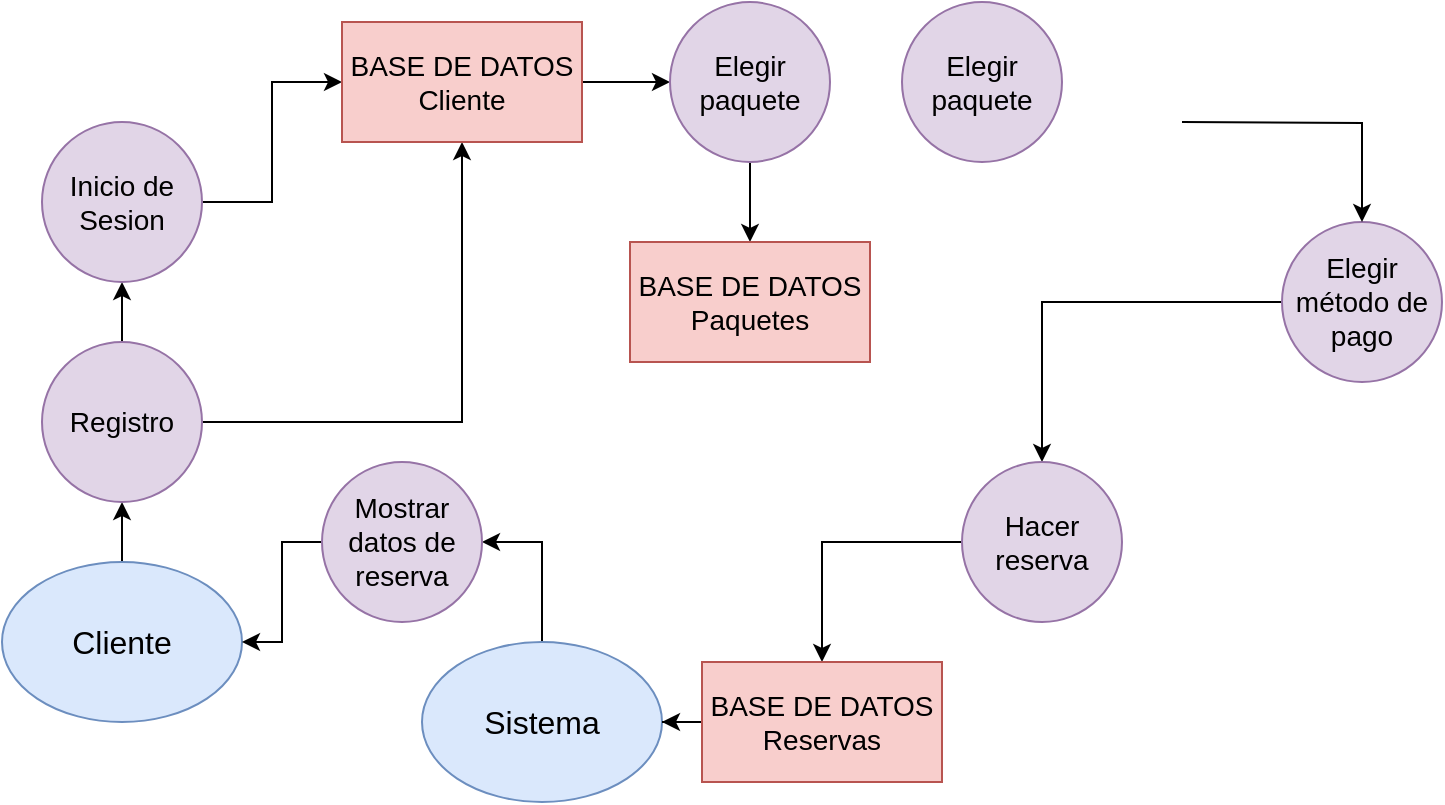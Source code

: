 <mxfile version="20.5.1" type="google"><diagram id="ItV2fQ1bkQB6GlMUejFi" name="Página-1"><mxGraphModel grid="1" page="1" gridSize="10" guides="1" tooltips="1" connect="1" arrows="1" fold="1" pageScale="1" pageWidth="827" pageHeight="1169" math="0" shadow="0"><root><mxCell id="0"/><mxCell id="1" parent="0"/><mxCell id="E-KcVc8cDqpVbWUztPSS-11" style="edgeStyle=orthogonalEdgeStyle;rounded=0;orthogonalLoop=1;jettySize=auto;html=1;entryX=0.5;entryY=1;entryDx=0;entryDy=0;fontSize=14;" edge="1" parent="1" source="E-KcVc8cDqpVbWUztPSS-1" target="E-KcVc8cDqpVbWUztPSS-6"><mxGeometry relative="1" as="geometry"/></mxCell><mxCell id="E-KcVc8cDqpVbWUztPSS-1" value="Cliente" style="ellipse;whiteSpace=wrap;html=1;fillColor=#dae8fc;strokeColor=#6c8ebf;fontSize=16;" vertex="1" parent="1"><mxGeometry x="40" y="320" width="120" height="80" as="geometry"/></mxCell><mxCell id="E-KcVc8cDqpVbWUztPSS-33" style="edgeStyle=orthogonalEdgeStyle;rounded=0;orthogonalLoop=1;jettySize=auto;html=1;entryX=1;entryY=0.5;entryDx=0;entryDy=0;fontSize=14;" edge="1" parent="1" source="E-KcVc8cDqpVbWUztPSS-5" target="E-KcVc8cDqpVbWUztPSS-32"><mxGeometry relative="1" as="geometry"/></mxCell><mxCell id="E-KcVc8cDqpVbWUztPSS-5" value="Sistema" style="ellipse;whiteSpace=wrap;html=1;fillColor=#dae8fc;strokeColor=#6c8ebf;fontSize=16;" vertex="1" parent="1"><mxGeometry x="250" y="360" width="120" height="80" as="geometry"/></mxCell><mxCell id="E-KcVc8cDqpVbWUztPSS-12" style="edgeStyle=orthogonalEdgeStyle;rounded=0;orthogonalLoop=1;jettySize=auto;html=1;entryX=0.5;entryY=1;entryDx=0;entryDy=0;fontSize=14;" edge="1" parent="1" source="E-KcVc8cDqpVbWUztPSS-6" target="E-KcVc8cDqpVbWUztPSS-7"><mxGeometry relative="1" as="geometry"/></mxCell><mxCell id="E-KcVc8cDqpVbWUztPSS-13" style="edgeStyle=orthogonalEdgeStyle;rounded=0;orthogonalLoop=1;jettySize=auto;html=1;fontSize=14;" edge="1" parent="1" source="E-KcVc8cDqpVbWUztPSS-6" target="E-KcVc8cDqpVbWUztPSS-8"><mxGeometry relative="1" as="geometry"/></mxCell><mxCell id="E-KcVc8cDqpVbWUztPSS-6" value="Registro" style="ellipse;whiteSpace=wrap;html=1;aspect=fixed;fillColor=#e1d5e7;strokeColor=#9673a6;fontSize=14;" vertex="1" parent="1"><mxGeometry x="60" y="210" width="80" height="80" as="geometry"/></mxCell><mxCell id="E-KcVc8cDqpVbWUztPSS-9" style="edgeStyle=orthogonalEdgeStyle;rounded=0;orthogonalLoop=1;jettySize=auto;html=1;entryX=0;entryY=0.5;entryDx=0;entryDy=0;fontSize=14;" edge="1" parent="1" source="E-KcVc8cDqpVbWUztPSS-7" target="E-KcVc8cDqpVbWUztPSS-8"><mxGeometry relative="1" as="geometry"/></mxCell><mxCell id="E-KcVc8cDqpVbWUztPSS-7" value="Inicio de&lt;br&gt;Sesion" style="ellipse;whiteSpace=wrap;html=1;aspect=fixed;fillColor=#e1d5e7;strokeColor=#9673a6;fontSize=14;" vertex="1" parent="1"><mxGeometry x="60" y="100" width="80" height="80" as="geometry"/></mxCell><mxCell id="E-KcVc8cDqpVbWUztPSS-16" style="edgeStyle=orthogonalEdgeStyle;rounded=0;orthogonalLoop=1;jettySize=auto;html=1;entryX=0;entryY=0.5;entryDx=0;entryDy=0;fontSize=14;" edge="1" parent="1" source="E-KcVc8cDqpVbWUztPSS-8" target="E-KcVc8cDqpVbWUztPSS-15"><mxGeometry relative="1" as="geometry"/></mxCell><mxCell id="E-KcVc8cDqpVbWUztPSS-8" value="BASE DE DATOS&lt;br&gt;Cliente" style="rounded=0;whiteSpace=wrap;html=1;fontSize=14;fillColor=#f8cecc;strokeColor=#b85450;" vertex="1" parent="1"><mxGeometry x="210" y="50" width="120" height="60" as="geometry"/></mxCell><mxCell id="E-KcVc8cDqpVbWUztPSS-21" style="edgeStyle=orthogonalEdgeStyle;rounded=0;orthogonalLoop=1;jettySize=auto;html=1;entryX=0.5;entryY=0;entryDx=0;entryDy=0;fontSize=14;" edge="1" parent="1" source="E-KcVc8cDqpVbWUztPSS-15" target="E-KcVc8cDqpVbWUztPSS-19"><mxGeometry relative="1" as="geometry"/></mxCell><mxCell id="E-KcVc8cDqpVbWUztPSS-15" value="Elegir paquete" style="ellipse;whiteSpace=wrap;html=1;aspect=fixed;fillColor=#e1d5e7;strokeColor=#9673a6;fontSize=14;" vertex="1" parent="1"><mxGeometry x="374" y="40" width="80" height="80" as="geometry"/></mxCell><mxCell id="E-KcVc8cDqpVbWUztPSS-24" style="edgeStyle=orthogonalEdgeStyle;rounded=0;orthogonalLoop=1;jettySize=auto;html=1;entryX=0.5;entryY=0;entryDx=0;entryDy=0;fontSize=14;" edge="1" parent="1" source="E-KcVc8cDqpVbWUztPSS-17" target="E-KcVc8cDqpVbWUztPSS-23"><mxGeometry relative="1" as="geometry"/></mxCell><mxCell id="E-KcVc8cDqpVbWUztPSS-17" value="Elegir método de pago" style="ellipse;whiteSpace=wrap;html=1;aspect=fixed;fillColor=#e1d5e7;strokeColor=#9673a6;fontSize=14;" vertex="1" parent="1"><mxGeometry x="680" y="150" width="80" height="80" as="geometry"/></mxCell><mxCell id="E-KcVc8cDqpVbWUztPSS-22" style="edgeStyle=orthogonalEdgeStyle;rounded=0;orthogonalLoop=1;jettySize=auto;html=1;fontSize=14;" edge="1" parent="1" target="E-KcVc8cDqpVbWUztPSS-17"><mxGeometry relative="1" as="geometry"><mxPoint x="630" y="100" as="sourcePoint"/></mxGeometry></mxCell><mxCell id="E-KcVc8cDqpVbWUztPSS-19" value="BASE DE DATOS&lt;br&gt;Paquetes" style="rounded=0;whiteSpace=wrap;html=1;fontSize=14;fillColor=#f8cecc;strokeColor=#b85450;" vertex="1" parent="1"><mxGeometry x="354" y="160" width="120" height="60" as="geometry"/></mxCell><mxCell id="E-KcVc8cDqpVbWUztPSS-27" style="edgeStyle=orthogonalEdgeStyle;rounded=0;orthogonalLoop=1;jettySize=auto;html=1;entryX=0.5;entryY=0;entryDx=0;entryDy=0;fontSize=14;" edge="1" parent="1" source="E-KcVc8cDqpVbWUztPSS-23" target="E-KcVc8cDqpVbWUztPSS-25"><mxGeometry relative="1" as="geometry"/></mxCell><mxCell id="E-KcVc8cDqpVbWUztPSS-23" value="Hacer reserva" style="ellipse;whiteSpace=wrap;html=1;aspect=fixed;fillColor=#e1d5e7;strokeColor=#9673a6;fontSize=14;" vertex="1" parent="1"><mxGeometry x="520" y="270" width="80" height="80" as="geometry"/></mxCell><mxCell id="E-KcVc8cDqpVbWUztPSS-31" style="edgeStyle=orthogonalEdgeStyle;rounded=0;orthogonalLoop=1;jettySize=auto;html=1;entryX=1;entryY=0.5;entryDx=0;entryDy=0;fontSize=14;" edge="1" parent="1" source="E-KcVc8cDqpVbWUztPSS-25" target="E-KcVc8cDqpVbWUztPSS-5"><mxGeometry relative="1" as="geometry"/></mxCell><mxCell id="E-KcVc8cDqpVbWUztPSS-25" value="BASE DE DATOS&lt;br&gt;Reservas" style="rounded=0;whiteSpace=wrap;html=1;fontSize=14;fillColor=#f8cecc;strokeColor=#b85450;" vertex="1" parent="1"><mxGeometry x="390" y="370" width="120" height="60" as="geometry"/></mxCell><mxCell id="E-KcVc8cDqpVbWUztPSS-34" style="edgeStyle=orthogonalEdgeStyle;rounded=0;orthogonalLoop=1;jettySize=auto;html=1;entryX=1;entryY=0.5;entryDx=0;entryDy=0;fontSize=14;" edge="1" parent="1" source="E-KcVc8cDqpVbWUztPSS-32" target="E-KcVc8cDqpVbWUztPSS-1"><mxGeometry relative="1" as="geometry"/></mxCell><mxCell id="E-KcVc8cDqpVbWUztPSS-32" value="Mostrar datos de reserva" style="ellipse;whiteSpace=wrap;html=1;aspect=fixed;fillColor=#e1d5e7;strokeColor=#9673a6;fontSize=14;" vertex="1" parent="1"><mxGeometry x="200" y="270" width="80" height="80" as="geometry"/></mxCell><mxCell id="tPykiaAQPBmpj7HJJe4j-1" value="Elegir paquete" style="ellipse;whiteSpace=wrap;html=1;aspect=fixed;fillColor=#e1d5e7;strokeColor=#9673a6;fontSize=14;" vertex="1" parent="1"><mxGeometry x="490" y="40" width="80" height="80" as="geometry"/></mxCell></root></mxGraphModel></diagram></mxfile>
